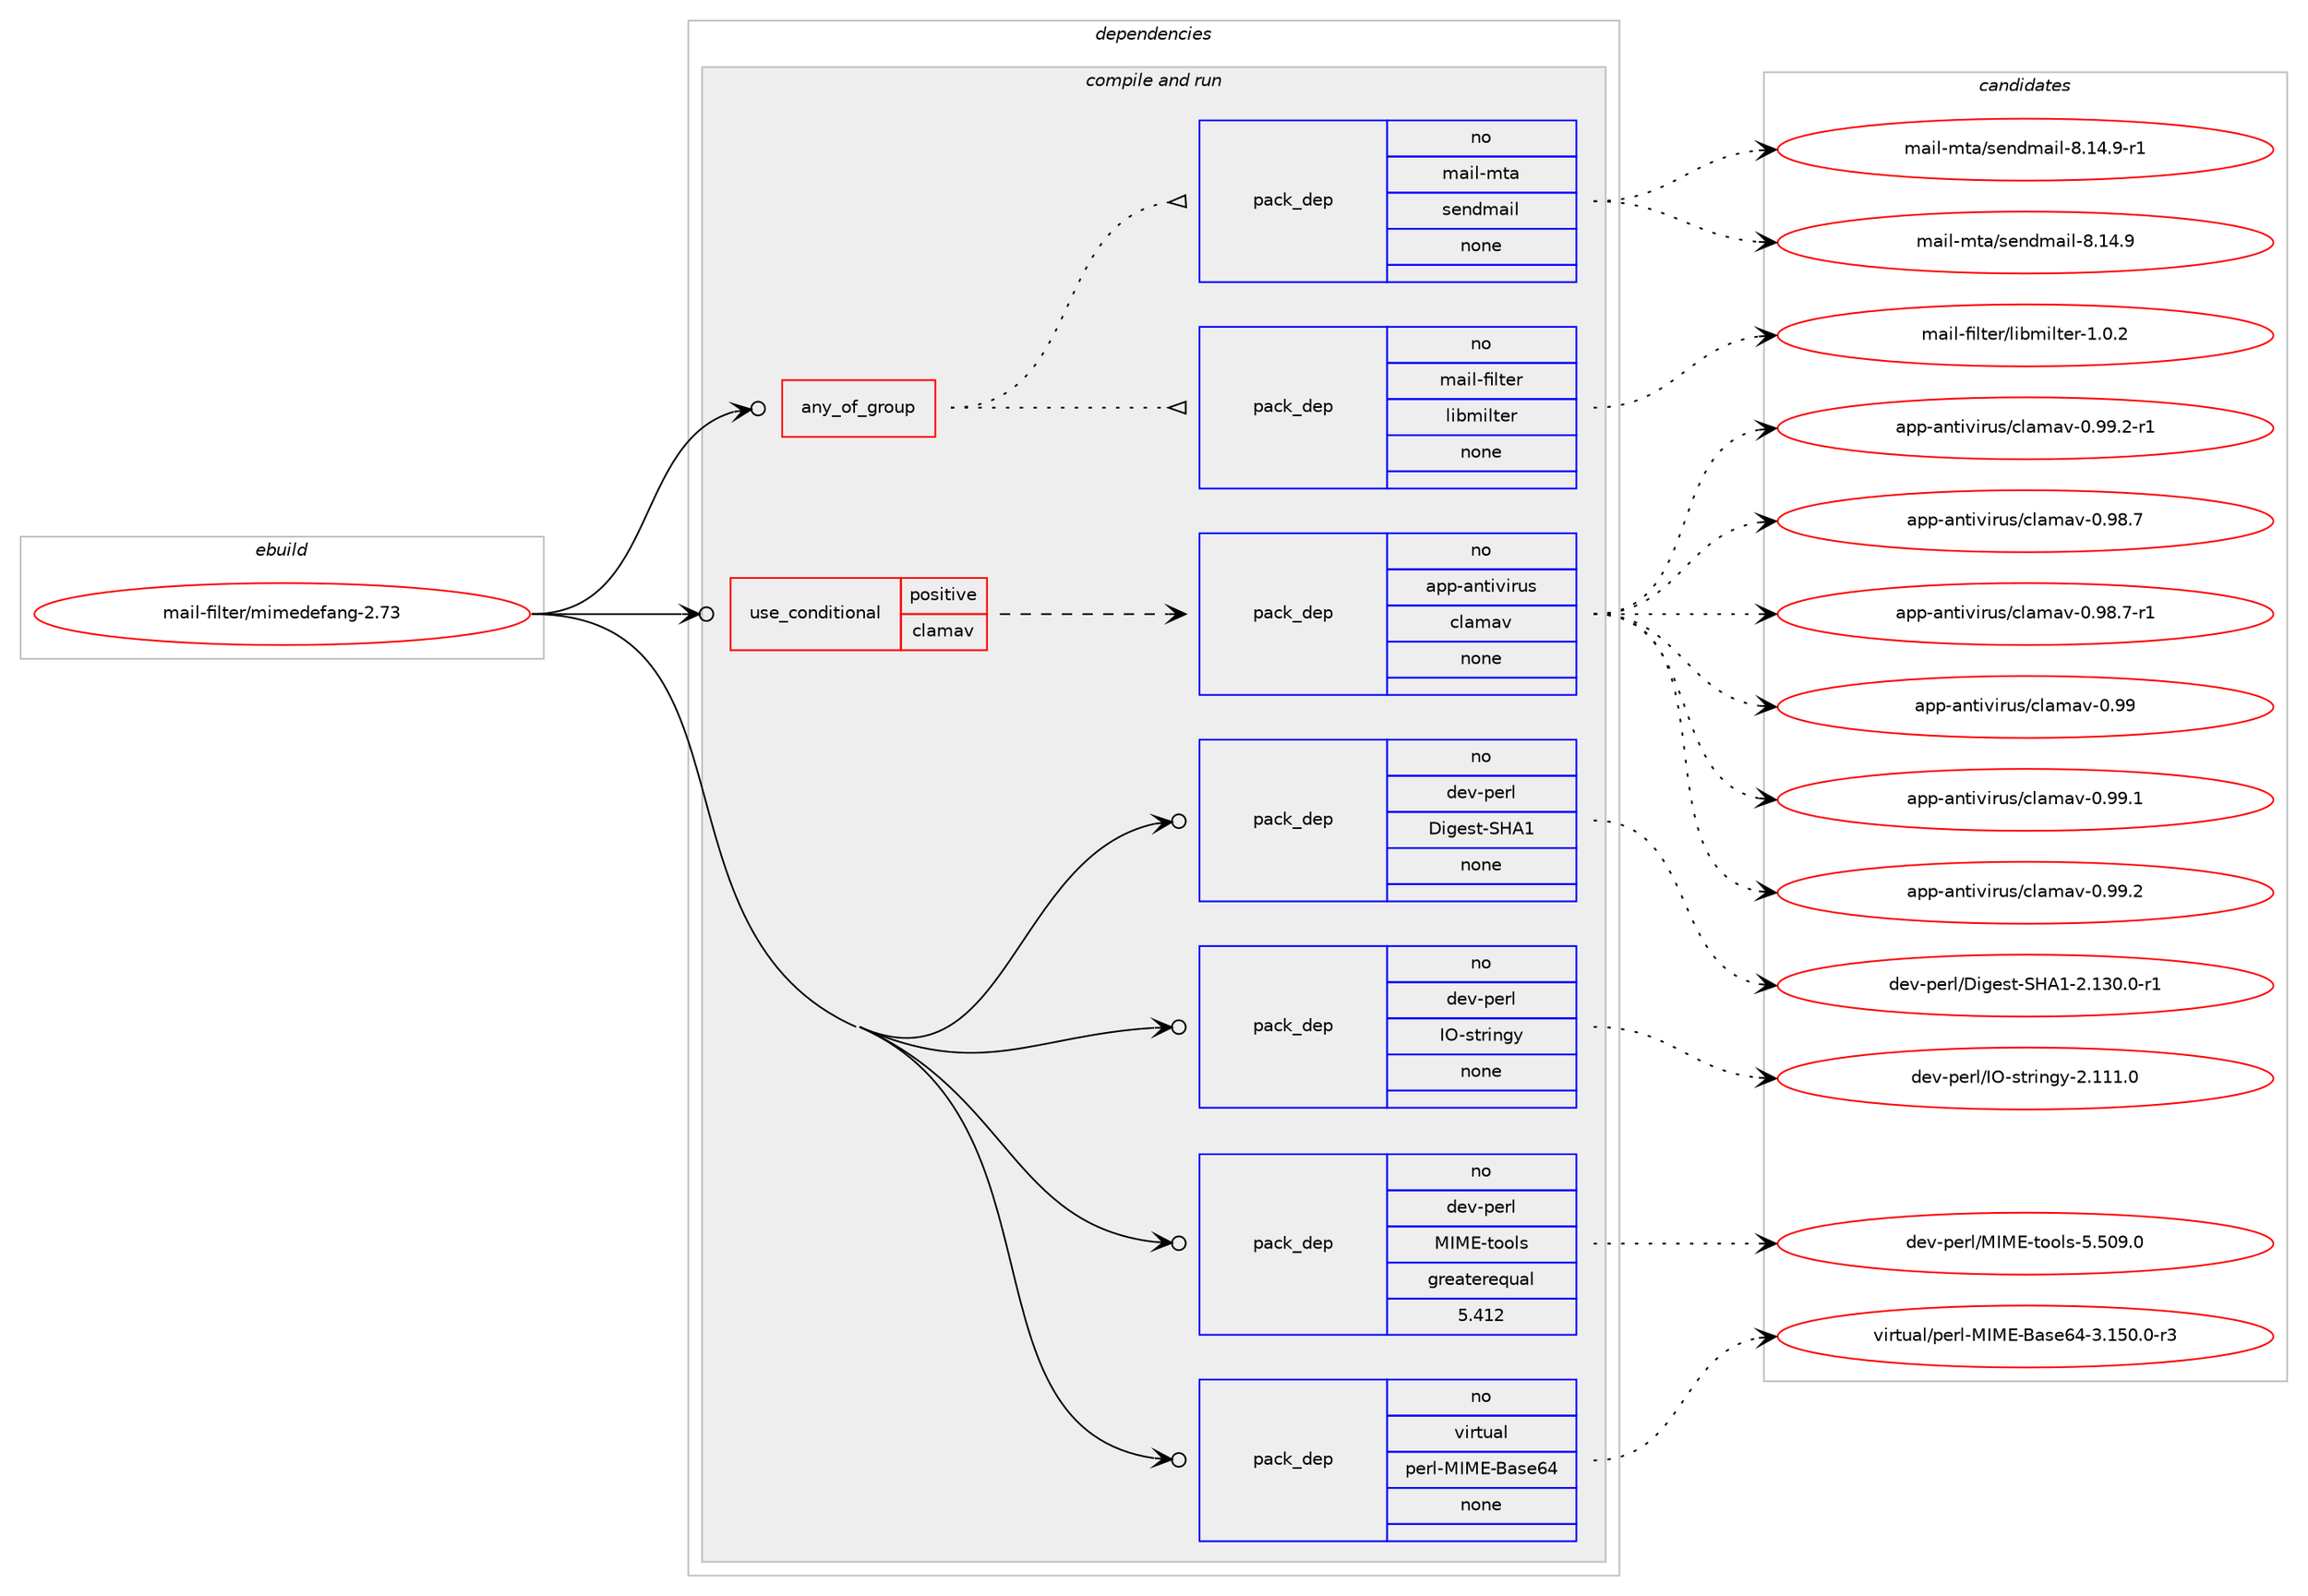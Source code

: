digraph prolog {

# *************
# Graph options
# *************

newrank=true;
concentrate=true;
compound=true;
graph [rankdir=LR,fontname=Helvetica,fontsize=10,ranksep=1.5];#, ranksep=2.5, nodesep=0.2];
edge  [arrowhead=vee];
node  [fontname=Helvetica,fontsize=10];

# **********
# The ebuild
# **********

subgraph cluster_leftcol {
color=gray;
rank=same;
label=<<i>ebuild</i>>;
id [label="mail-filter/mimedefang-2.73", color=red, width=4, href="../mail-filter/mimedefang-2.73.svg"];
}

# ****************
# The dependencies
# ****************

subgraph cluster_midcol {
color=gray;
label=<<i>dependencies</i>>;
subgraph cluster_compile {
fillcolor="#eeeeee";
style=filled;
label=<<i>compile</i>>;
}
subgraph cluster_compileandrun {
fillcolor="#eeeeee";
style=filled;
label=<<i>compile and run</i>>;
subgraph any5025 {
dependency342676 [label=<<TABLE BORDER="0" CELLBORDER="1" CELLSPACING="0" CELLPADDING="4"><TR><TD CELLPADDING="10">any_of_group</TD></TR></TABLE>>, shape=none, color=red];subgraph pack251993 {
dependency342677 [label=<<TABLE BORDER="0" CELLBORDER="1" CELLSPACING="0" CELLPADDING="4" WIDTH="220"><TR><TD ROWSPAN="6" CELLPADDING="30">pack_dep</TD></TR><TR><TD WIDTH="110">no</TD></TR><TR><TD>mail-filter</TD></TR><TR><TD>libmilter</TD></TR><TR><TD>none</TD></TR><TR><TD></TD></TR></TABLE>>, shape=none, color=blue];
}
dependency342676:e -> dependency342677:w [weight=20,style="dotted",arrowhead="oinv"];
subgraph pack251994 {
dependency342678 [label=<<TABLE BORDER="0" CELLBORDER="1" CELLSPACING="0" CELLPADDING="4" WIDTH="220"><TR><TD ROWSPAN="6" CELLPADDING="30">pack_dep</TD></TR><TR><TD WIDTH="110">no</TD></TR><TR><TD>mail-mta</TD></TR><TR><TD>sendmail</TD></TR><TR><TD>none</TD></TR><TR><TD></TD></TR></TABLE>>, shape=none, color=blue];
}
dependency342676:e -> dependency342678:w [weight=20,style="dotted",arrowhead="oinv"];
}
id:e -> dependency342676:w [weight=20,style="solid",arrowhead="odotvee"];
subgraph cond85557 {
dependency342679 [label=<<TABLE BORDER="0" CELLBORDER="1" CELLSPACING="0" CELLPADDING="4"><TR><TD ROWSPAN="3" CELLPADDING="10">use_conditional</TD></TR><TR><TD>positive</TD></TR><TR><TD>clamav</TD></TR></TABLE>>, shape=none, color=red];
subgraph pack251995 {
dependency342680 [label=<<TABLE BORDER="0" CELLBORDER="1" CELLSPACING="0" CELLPADDING="4" WIDTH="220"><TR><TD ROWSPAN="6" CELLPADDING="30">pack_dep</TD></TR><TR><TD WIDTH="110">no</TD></TR><TR><TD>app-antivirus</TD></TR><TR><TD>clamav</TD></TR><TR><TD>none</TD></TR><TR><TD></TD></TR></TABLE>>, shape=none, color=blue];
}
dependency342679:e -> dependency342680:w [weight=20,style="dashed",arrowhead="vee"];
}
id:e -> dependency342679:w [weight=20,style="solid",arrowhead="odotvee"];
subgraph pack251996 {
dependency342681 [label=<<TABLE BORDER="0" CELLBORDER="1" CELLSPACING="0" CELLPADDING="4" WIDTH="220"><TR><TD ROWSPAN="6" CELLPADDING="30">pack_dep</TD></TR><TR><TD WIDTH="110">no</TD></TR><TR><TD>dev-perl</TD></TR><TR><TD>Digest-SHA1</TD></TR><TR><TD>none</TD></TR><TR><TD></TD></TR></TABLE>>, shape=none, color=blue];
}
id:e -> dependency342681:w [weight=20,style="solid",arrowhead="odotvee"];
subgraph pack251997 {
dependency342682 [label=<<TABLE BORDER="0" CELLBORDER="1" CELLSPACING="0" CELLPADDING="4" WIDTH="220"><TR><TD ROWSPAN="6" CELLPADDING="30">pack_dep</TD></TR><TR><TD WIDTH="110">no</TD></TR><TR><TD>dev-perl</TD></TR><TR><TD>IO-stringy</TD></TR><TR><TD>none</TD></TR><TR><TD></TD></TR></TABLE>>, shape=none, color=blue];
}
id:e -> dependency342682:w [weight=20,style="solid",arrowhead="odotvee"];
subgraph pack251998 {
dependency342683 [label=<<TABLE BORDER="0" CELLBORDER="1" CELLSPACING="0" CELLPADDING="4" WIDTH="220"><TR><TD ROWSPAN="6" CELLPADDING="30">pack_dep</TD></TR><TR><TD WIDTH="110">no</TD></TR><TR><TD>dev-perl</TD></TR><TR><TD>MIME-tools</TD></TR><TR><TD>greaterequal</TD></TR><TR><TD>5.412</TD></TR></TABLE>>, shape=none, color=blue];
}
id:e -> dependency342683:w [weight=20,style="solid",arrowhead="odotvee"];
subgraph pack251999 {
dependency342684 [label=<<TABLE BORDER="0" CELLBORDER="1" CELLSPACING="0" CELLPADDING="4" WIDTH="220"><TR><TD ROWSPAN="6" CELLPADDING="30">pack_dep</TD></TR><TR><TD WIDTH="110">no</TD></TR><TR><TD>virtual</TD></TR><TR><TD>perl-MIME-Base64</TD></TR><TR><TD>none</TD></TR><TR><TD></TD></TR></TABLE>>, shape=none, color=blue];
}
id:e -> dependency342684:w [weight=20,style="solid",arrowhead="odotvee"];
}
subgraph cluster_run {
fillcolor="#eeeeee";
style=filled;
label=<<i>run</i>>;
}
}

# **************
# The candidates
# **************

subgraph cluster_choices {
rank=same;
color=gray;
label=<<i>candidates</i>>;

subgraph choice251993 {
color=black;
nodesep=1;
choice10997105108451021051081161011144710810598109105108116101114454946484650 [label="mail-filter/libmilter-1.0.2", color=red, width=4,href="../mail-filter/libmilter-1.0.2.svg"];
dependency342677:e -> choice10997105108451021051081161011144710810598109105108116101114454946484650:w [style=dotted,weight="100"];
}
subgraph choice251994 {
color=black;
nodesep=1;
choice109971051084510911697471151011101001099710510845564649524657 [label="mail-mta/sendmail-8.14.9", color=red, width=4,href="../mail-mta/sendmail-8.14.9.svg"];
choice1099710510845109116974711510111010010997105108455646495246574511449 [label="mail-mta/sendmail-8.14.9-r1", color=red, width=4,href="../mail-mta/sendmail-8.14.9-r1.svg"];
dependency342678:e -> choice109971051084510911697471151011101001099710510845564649524657:w [style=dotted,weight="100"];
dependency342678:e -> choice1099710510845109116974711510111010010997105108455646495246574511449:w [style=dotted,weight="100"];
}
subgraph choice251995 {
color=black;
nodesep=1;
choice9711211245971101161051181051141171154799108971099711845484657564655 [label="app-antivirus/clamav-0.98.7", color=red, width=4,href="../app-antivirus/clamav-0.98.7.svg"];
choice97112112459711011610511810511411711547991089710997118454846575646554511449 [label="app-antivirus/clamav-0.98.7-r1", color=red, width=4,href="../app-antivirus/clamav-0.98.7-r1.svg"];
choice971121124597110116105118105114117115479910897109971184548465757 [label="app-antivirus/clamav-0.99", color=red, width=4,href="../app-antivirus/clamav-0.99.svg"];
choice9711211245971101161051181051141171154799108971099711845484657574649 [label="app-antivirus/clamav-0.99.1", color=red, width=4,href="../app-antivirus/clamav-0.99.1.svg"];
choice9711211245971101161051181051141171154799108971099711845484657574650 [label="app-antivirus/clamav-0.99.2", color=red, width=4,href="../app-antivirus/clamav-0.99.2.svg"];
choice97112112459711011610511810511411711547991089710997118454846575746504511449 [label="app-antivirus/clamav-0.99.2-r1", color=red, width=4,href="../app-antivirus/clamav-0.99.2-r1.svg"];
dependency342680:e -> choice9711211245971101161051181051141171154799108971099711845484657564655:w [style=dotted,weight="100"];
dependency342680:e -> choice97112112459711011610511810511411711547991089710997118454846575646554511449:w [style=dotted,weight="100"];
dependency342680:e -> choice971121124597110116105118105114117115479910897109971184548465757:w [style=dotted,weight="100"];
dependency342680:e -> choice9711211245971101161051181051141171154799108971099711845484657574649:w [style=dotted,weight="100"];
dependency342680:e -> choice9711211245971101161051181051141171154799108971099711845484657574650:w [style=dotted,weight="100"];
dependency342680:e -> choice97112112459711011610511810511411711547991089710997118454846575746504511449:w [style=dotted,weight="100"];
}
subgraph choice251996 {
color=black;
nodesep=1;
choice100101118451121011141084768105103101115116458372654945504649514846484511449 [label="dev-perl/Digest-SHA1-2.130.0-r1", color=red, width=4,href="../dev-perl/Digest-SHA1-2.130.0-r1.svg"];
dependency342681:e -> choice100101118451121011141084768105103101115116458372654945504649514846484511449:w [style=dotted,weight="100"];
}
subgraph choice251997 {
color=black;
nodesep=1;
choice10010111845112101114108477379451151161141051101031214550464949494648 [label="dev-perl/IO-stringy-2.111.0", color=red, width=4,href="../dev-perl/IO-stringy-2.111.0.svg"];
dependency342682:e -> choice10010111845112101114108477379451151161141051101031214550464949494648:w [style=dotted,weight="100"];
}
subgraph choice251998 {
color=black;
nodesep=1;
choice100101118451121011141084777737769451161111111081154553465348574648 [label="dev-perl/MIME-tools-5.509.0", color=red, width=4,href="../dev-perl/MIME-tools-5.509.0.svg"];
dependency342683:e -> choice100101118451121011141084777737769451161111111081154553465348574648:w [style=dotted,weight="100"];
}
subgraph choice251999 {
color=black;
nodesep=1;
choice11810511411611797108471121011141084577737769456697115101545245514649534846484511451 [label="virtual/perl-MIME-Base64-3.150.0-r3", color=red, width=4,href="../virtual/perl-MIME-Base64-3.150.0-r3.svg"];
dependency342684:e -> choice11810511411611797108471121011141084577737769456697115101545245514649534846484511451:w [style=dotted,weight="100"];
}
}

}
